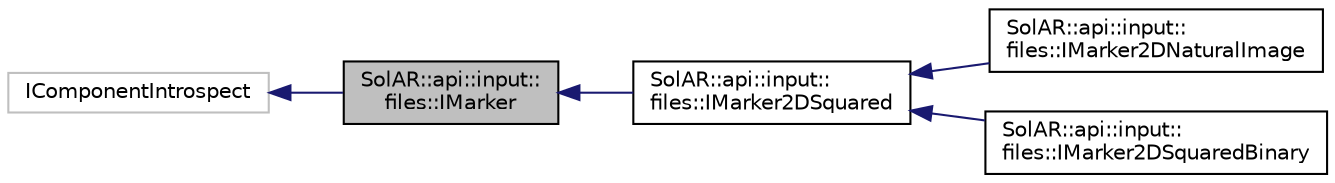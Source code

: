digraph "SolAR::api::input::files::IMarker"
{
  edge [fontname="Helvetica",fontsize="10",labelfontname="Helvetica",labelfontsize="10"];
  node [fontname="Helvetica",fontsize="10",shape=record];
  rankdir="LR";
  Node0 [label="SolAR::api::input::\lfiles::IMarker",height=0.2,width=0.4,color="black", fillcolor="grey75", style="filled", fontcolor="black"];
  Node1 -> Node0 [dir="back",color="midnightblue",fontsize="10",style="solid",fontname="Helvetica"];
  Node1 [label="IComponentIntrospect",height=0.2,width=0.4,color="grey75", fillcolor="white", style="filled"];
  Node0 -> Node2 [dir="back",color="midnightblue",fontsize="10",style="solid",fontname="Helvetica"];
  Node2 [label="SolAR::api::input::\lfiles::IMarker2DSquared",height=0.2,width=0.4,color="black", fillcolor="white", style="filled",URL="$class_sol_a_r_1_1api_1_1input_1_1files_1_1_i_marker2_d_squared.html",tooltip="Loads any 2D squared marker. UUID: e9cdcf6e-c54c-11e7-abc4-cec278b6b50a "];
  Node2 -> Node3 [dir="back",color="midnightblue",fontsize="10",style="solid",fontname="Helvetica"];
  Node3 [label="SolAR::api::input::\lfiles::IMarker2DNaturalImage",height=0.2,width=0.4,color="black", fillcolor="white", style="filled",URL="$class_sol_a_r_1_1api_1_1input_1_1files_1_1_i_marker2_d_natural_image.html",tooltip="Loads a natural image marker. UUID: 8fed06f8-c54d-11e7-abc4-cec278b6b50a "];
  Node2 -> Node4 [dir="back",color="midnightblue",fontsize="10",style="solid",fontname="Helvetica"];
  Node4 [label="SolAR::api::input::\lfiles::IMarker2DSquaredBinary",height=0.2,width=0.4,color="black", fillcolor="white", style="filled",URL="$class_sol_a_r_1_1api_1_1input_1_1files_1_1_i_marker2_d_squared_binary.html",tooltip="Loads 2D squared marker based on a black and white grid. UUID: 12d592ff-aa46-40a6-8d65-7fbfb382d60b ..."];
}
